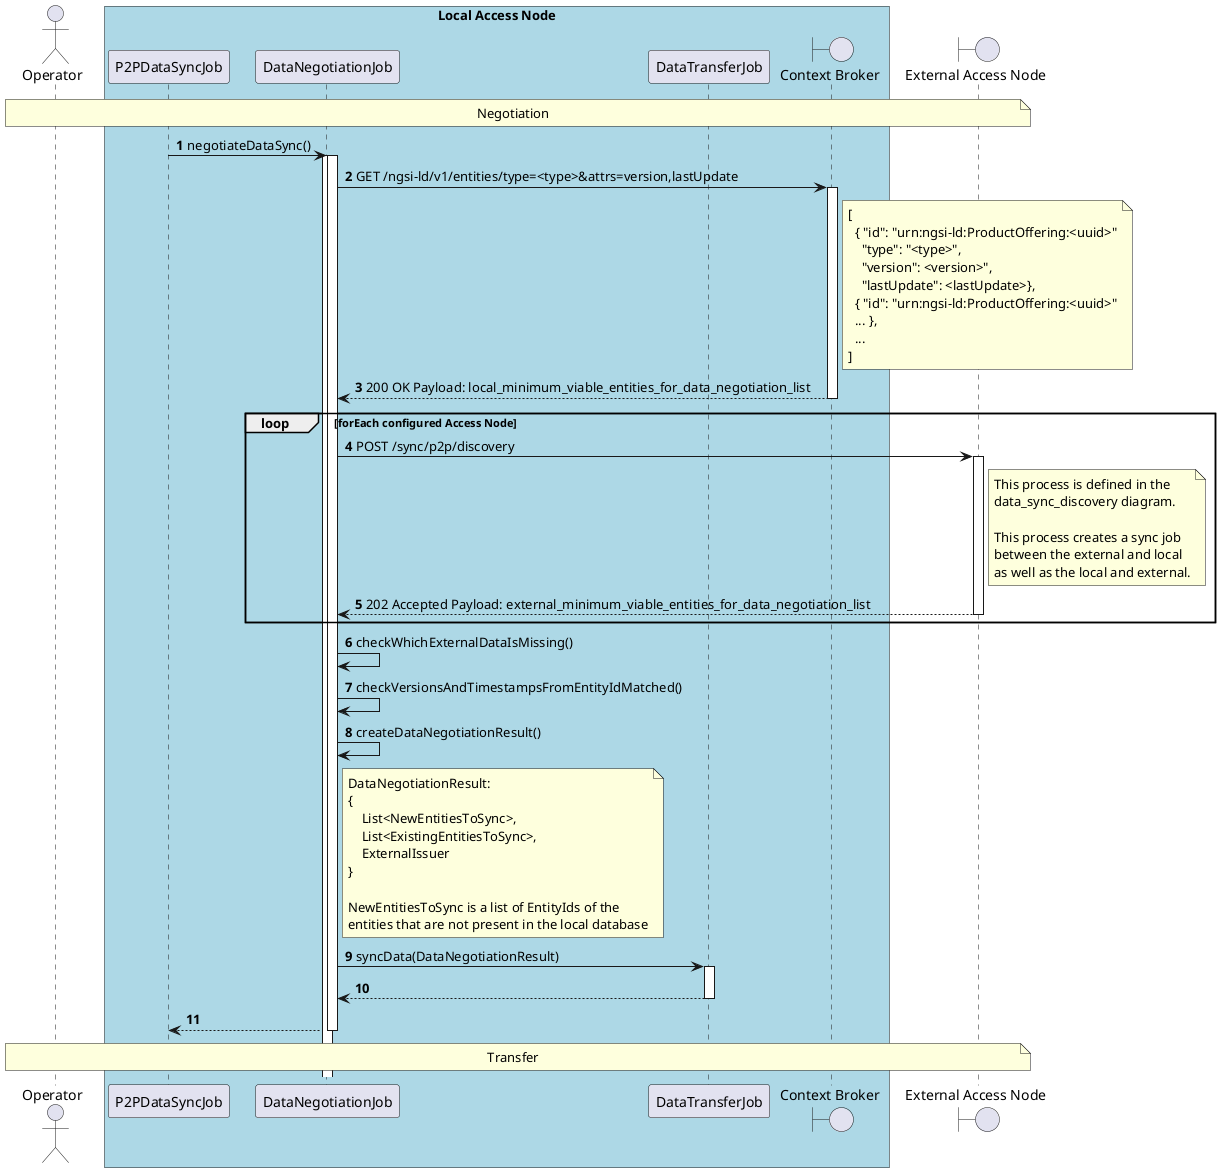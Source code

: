 @startuml
'https://plantuml.com/sequence-diagram

autonumber
skinparam BoxPadding 10

' -------------------- Headers -------------------- '

actor "Operator" as operator

box "Local Access Node" #LightBlue
    participant "P2PDataSyncJob" as p2p_dsj
    participant "DataNegotiationJob" as dnj
    participant "DataTransferJob" as dtj
    boundary "Context Broker" as context_broker
end box

boundary "External Access Node" as external_access_node

' -------------------- Diagram -------------------- '

note over operator, external_access_node
    Negotiation
end note

p2p_dsj -> dnj++: negotiateDataSync()
    activate dnj
    dnj -> context_broker++: GET /ngsi-ld/v1/entities/type=<type>&attrs=version,lastUpdate
        note right of context_broker
          [
            { "id": "urn:ngsi-ld:ProductOffering:<uuid>"
              "type": "<type>",
              "version": <version>",
              "lastUpdate": <lastUpdate>},
            { "id": "urn:ngsi-ld:ProductOffering:<uuid>"
            ... },
            ...
          ]
        end note
    return 200 OK Payload: local_minimum_viable_entities_for_data_negotiation_list

    loop forEach configured Access Node
        dnj -> external_access_node++: POST /sync/p2p/discovery
            note right of external_access_node
                This process is defined in the
                data_sync_discovery diagram.

                This process creates a sync job
                between the external and local
                as well as the local and external.
            end note
        return 202 Accepted Payload: external_minimum_viable_entities_for_data_negotiation_list
    end

    dnj -> dnj: checkWhichExternalDataIsMissing()
    dnj -> dnj: checkVersionsAndTimestampsFromEntityIdMatched()
    dnj -> dnj: createDataNegotiationResult()
    note right of dnj
        DataNegotiationResult:
        {
            List<NewEntitiesToSync>,
            List<ExistingEntitiesToSync>,
            ExternalIssuer
        }

        NewEntitiesToSync is a list of EntityIds of the
        entities that are not present in the local database
    end note

    dnj -> dtj++: syncData(DataNegotiationResult)
    return
return
note over operator, external_access_node
    Transfer
end note

@enduml
